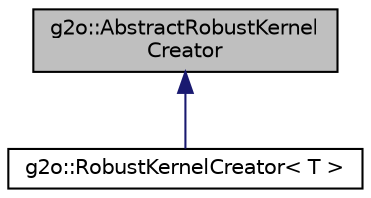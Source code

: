 digraph "g2o::AbstractRobustKernelCreator"
{
  edge [fontname="Helvetica",fontsize="10",labelfontname="Helvetica",labelfontsize="10"];
  node [fontname="Helvetica",fontsize="10",shape=record];
  Node0 [label="g2o::AbstractRobustKernel\lCreator",height=0.2,width=0.4,color="black", fillcolor="grey75", style="filled", fontcolor="black"];
  Node0 -> Node1 [dir="back",color="midnightblue",fontsize="10",style="solid",fontname="Helvetica"];
  Node1 [label="g2o::RobustKernelCreator\< T \>",height=0.2,width=0.4,color="black", fillcolor="white", style="filled",URL="$classg2o_1_1_robust_kernel_creator.html",tooltip="templatized creator class which creates graph elements "];
}
